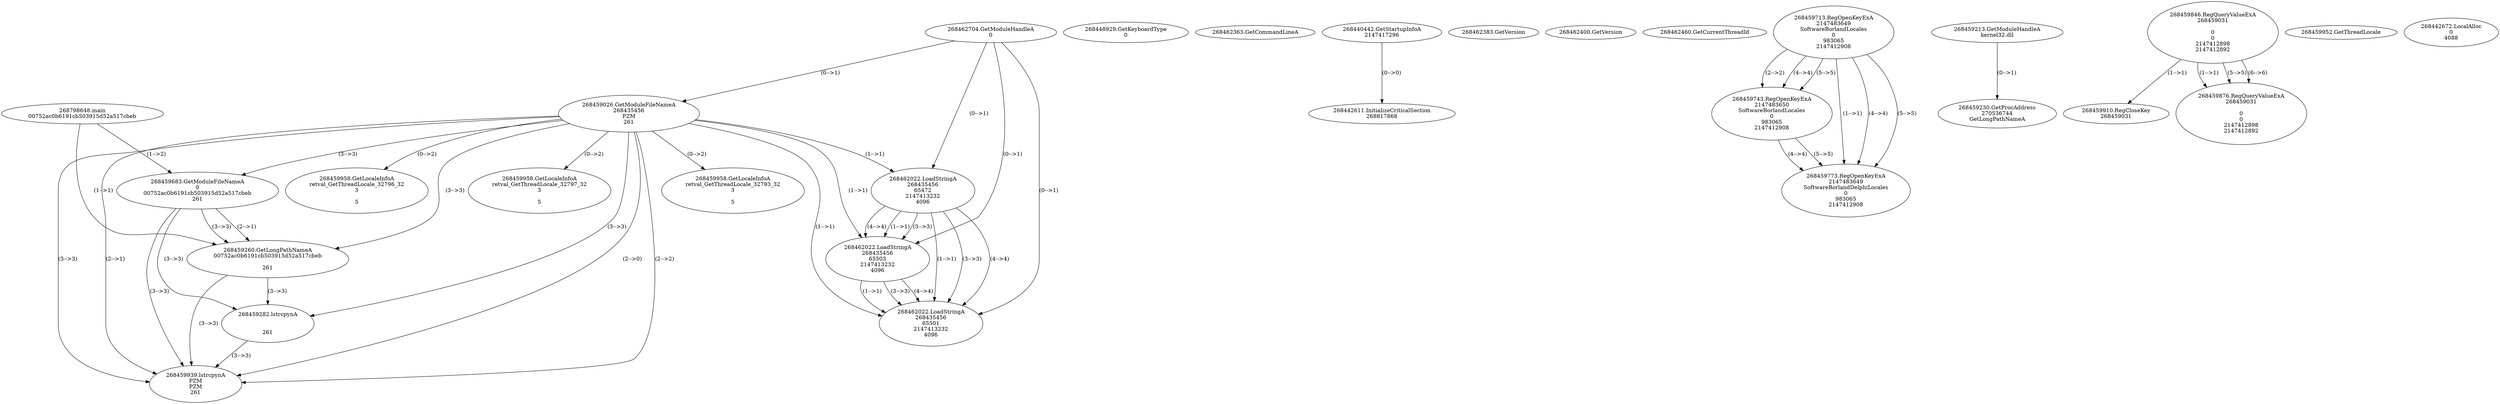 // Global SCDG with merge call
digraph {
	0 [label="268798648.main
00752ac0b6191cb503915d52a517cbeb"]
	1 [label="268462704.GetModuleHandleA
0"]
	2 [label="268448929.GetKeyboardType
0"]
	3 [label="268462363.GetCommandLineA
"]
	4 [label="268440442.GetStartupInfoA
2147417296"]
	5 [label="268462383.GetVersion
"]
	6 [label="268462400.GetVersion
"]
	7 [label="268462460.GetCurrentThreadId
"]
	8 [label="268459026.GetModuleFileNameA
268435456
PZM
261"]
	1 -> 8 [label="(0-->1)"]
	9 [label="268459683.GetModuleFileNameA
0
00752ac0b6191cb503915d52a517cbeb
261"]
	0 -> 9 [label="(1-->2)"]
	8 -> 9 [label="(3-->3)"]
	10 [label="268459713.RegOpenKeyExA
2147483649
Software\Borland\Locales
0
983065
2147412908"]
	11 [label="268459743.RegOpenKeyExA
2147483650
Software\Borland\Locales
0
983065
2147412908"]
	10 -> 11 [label="(2-->2)"]
	10 -> 11 [label="(4-->4)"]
	10 -> 11 [label="(5-->5)"]
	12 [label="268459213.GetModuleHandleA
kernel32.dll"]
	13 [label="268459230.GetProcAddress
270536744
GetLongPathNameA"]
	12 -> 13 [label="(0-->1)"]
	14 [label="268459260.GetLongPathNameA
00752ac0b6191cb503915d52a517cbeb

261"]
	0 -> 14 [label="(1-->1)"]
	9 -> 14 [label="(2-->1)"]
	8 -> 14 [label="(3-->3)"]
	9 -> 14 [label="(3-->3)"]
	15 [label="268459282.lstrcpynA


261"]
	8 -> 15 [label="(3-->3)"]
	9 -> 15 [label="(3-->3)"]
	14 -> 15 [label="(3-->3)"]
	16 [label="268459846.RegQueryValueExA
268459031

0
0
2147412898
2147412892"]
	17 [label="268459910.RegCloseKey
268459031"]
	16 -> 17 [label="(1-->1)"]
	18 [label="268459939.lstrcpynA
PZM
PZM
261"]
	8 -> 18 [label="(2-->1)"]
	8 -> 18 [label="(2-->2)"]
	8 -> 18 [label="(3-->3)"]
	9 -> 18 [label="(3-->3)"]
	14 -> 18 [label="(3-->3)"]
	15 -> 18 [label="(3-->3)"]
	8 -> 18 [label="(2-->0)"]
	19 [label="268459952.GetThreadLocale
"]
	20 [label="268459958.GetLocaleInfoA
retval_GetThreadLocale_32793_32
3

5"]
	8 -> 20 [label="(0-->2)"]
	21 [label="268462022.LoadStringA
268435456
65472
2147413232
4096"]
	1 -> 21 [label="(0-->1)"]
	8 -> 21 [label="(1-->1)"]
	22 [label="268459773.RegOpenKeyExA
2147483649
Software\Borland\Delphi\Locales
0
983065
2147412908"]
	10 -> 22 [label="(1-->1)"]
	10 -> 22 [label="(4-->4)"]
	11 -> 22 [label="(4-->4)"]
	10 -> 22 [label="(5-->5)"]
	11 -> 22 [label="(5-->5)"]
	23 [label="268459876.RegQueryValueExA
268459031

0
0
2147412898
2147412892"]
	16 -> 23 [label="(1-->1)"]
	16 -> 23 [label="(5-->5)"]
	16 -> 23 [label="(6-->6)"]
	24 [label="268459958.GetLocaleInfoA
retval_GetThreadLocale_32796_32
3

5"]
	8 -> 24 [label="(0-->2)"]
	25 [label="268442611.InitializeCriticalSection
268817868"]
	4 -> 25 [label="(0-->0)"]
	26 [label="268442672.LocalAlloc
0
4088"]
	27 [label="268462022.LoadStringA
268435456
65503
2147413232
4096"]
	1 -> 27 [label="(0-->1)"]
	8 -> 27 [label="(1-->1)"]
	21 -> 27 [label="(1-->1)"]
	21 -> 27 [label="(3-->3)"]
	21 -> 27 [label="(4-->4)"]
	28 [label="268459958.GetLocaleInfoA
retval_GetThreadLocale_32797_32
3

5"]
	8 -> 28 [label="(0-->2)"]
	29 [label="268462022.LoadStringA
268435456
65501
2147413232
4096"]
	1 -> 29 [label="(0-->1)"]
	8 -> 29 [label="(1-->1)"]
	21 -> 29 [label="(1-->1)"]
	27 -> 29 [label="(1-->1)"]
	21 -> 29 [label="(3-->3)"]
	27 -> 29 [label="(3-->3)"]
	21 -> 29 [label="(4-->4)"]
	27 -> 29 [label="(4-->4)"]
}
